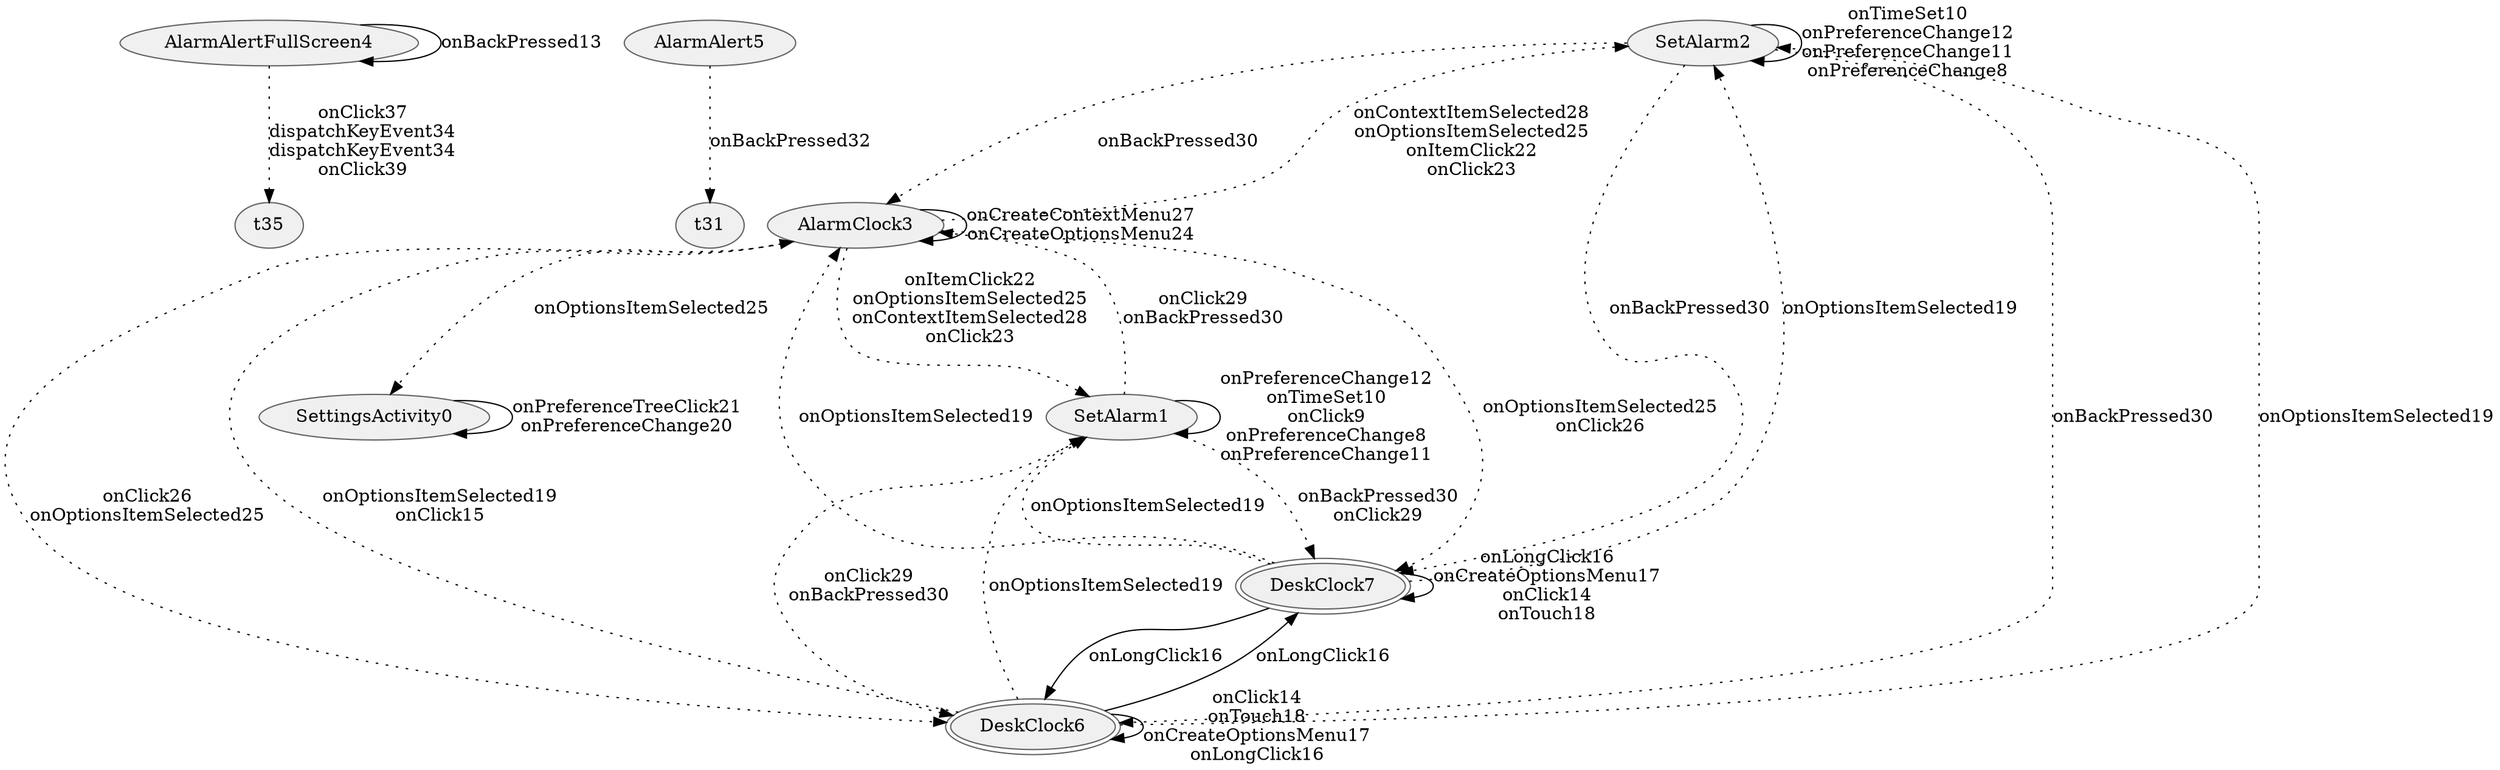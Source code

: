 digraph {
fontname="Helvetica";
node[style="filled,solid", colorscheme=greys3, fillcolor=1, color=3];
AlarmAlertFullScreen4;
AlarmAlert5;
t31;
SetAlarm2;
t35;
AlarmClock3;
SetAlarm1;
DeskClock6[peripheries=2];
DeskClock7[peripheries=2];
SettingsActivity0;
SetAlarm1 -> SetAlarm1[label="onPreferenceChange12
onTimeSet10
onClick9
onPreferenceChange8
onPreferenceChange11"];
SetAlarm1 -> DeskClock6[label="onClick29
onBackPressed30",style=dotted];
SetAlarm1 -> DeskClock7[label="onBackPressed30
onClick29",style=dotted];
SetAlarm1 -> AlarmClock3[label="onClick29
onBackPressed30",style=dotted];
AlarmAlertFullScreen4 -> AlarmAlertFullScreen4[label="onBackPressed13"];
AlarmAlertFullScreen4 -> t35[label="onClick37
dispatchKeyEvent34
dispatchKeyEvent34
onClick39",style=dotted];
AlarmAlert5 -> t31[label="onBackPressed32",style=dotted];
DeskClock6 -> SetAlarm1[label="onOptionsItemSelected19",style=dotted];
DeskClock6 -> DeskClock6[label="onClick14
onTouch18
onCreateOptionsMenu17
onLongClick16"];
DeskClock6 -> SetAlarm2[label="onOptionsItemSelected19",style=dotted];
DeskClock6 -> DeskClock7[label="onLongClick16"];
DeskClock6 -> AlarmClock3[label="onOptionsItemSelected19
onClick15",style=dotted];
SetAlarm2 -> DeskClock6[label="onBackPressed30",style=dotted];
SetAlarm2 -> SetAlarm2[label="onTimeSet10
onPreferenceChange12
onPreferenceChange11
onPreferenceChange8"];
SetAlarm2 -> DeskClock7[label="onBackPressed30",style=dotted];
SetAlarm2 -> AlarmClock3[label="onBackPressed30",style=dotted];
DeskClock7 -> SetAlarm1[label="onOptionsItemSelected19",style=dotted];
DeskClock7 -> DeskClock6[label="onLongClick16"];
DeskClock7 -> SetAlarm2[label="onOptionsItemSelected19",style=dotted];
DeskClock7 -> DeskClock7[label="onLongClick16
onCreateOptionsMenu17
onClick14
onTouch18"];
DeskClock7 -> AlarmClock3[label="onOptionsItemSelected19",style=dotted];
SettingsActivity0 -> SettingsActivity0[label="onPreferenceTreeClick21
onPreferenceChange20"];
AlarmClock3 -> SetAlarm1[label="onItemClick22
onOptionsItemSelected25
onContextItemSelected28
onClick23",style=dotted];
AlarmClock3 -> DeskClock6[label="onClick26
onOptionsItemSelected25",style=dotted];
AlarmClock3 -> SetAlarm2[label="onContextItemSelected28
onOptionsItemSelected25
onItemClick22
onClick23",style=dotted];
AlarmClock3 -> DeskClock7[label="onOptionsItemSelected25
onClick26",style=dotted];
AlarmClock3 -> SettingsActivity0[label="onOptionsItemSelected25",style=dotted];
AlarmClock3 -> AlarmClock3[label="onCreateContextMenu27
onCreateOptionsMenu24"];
}